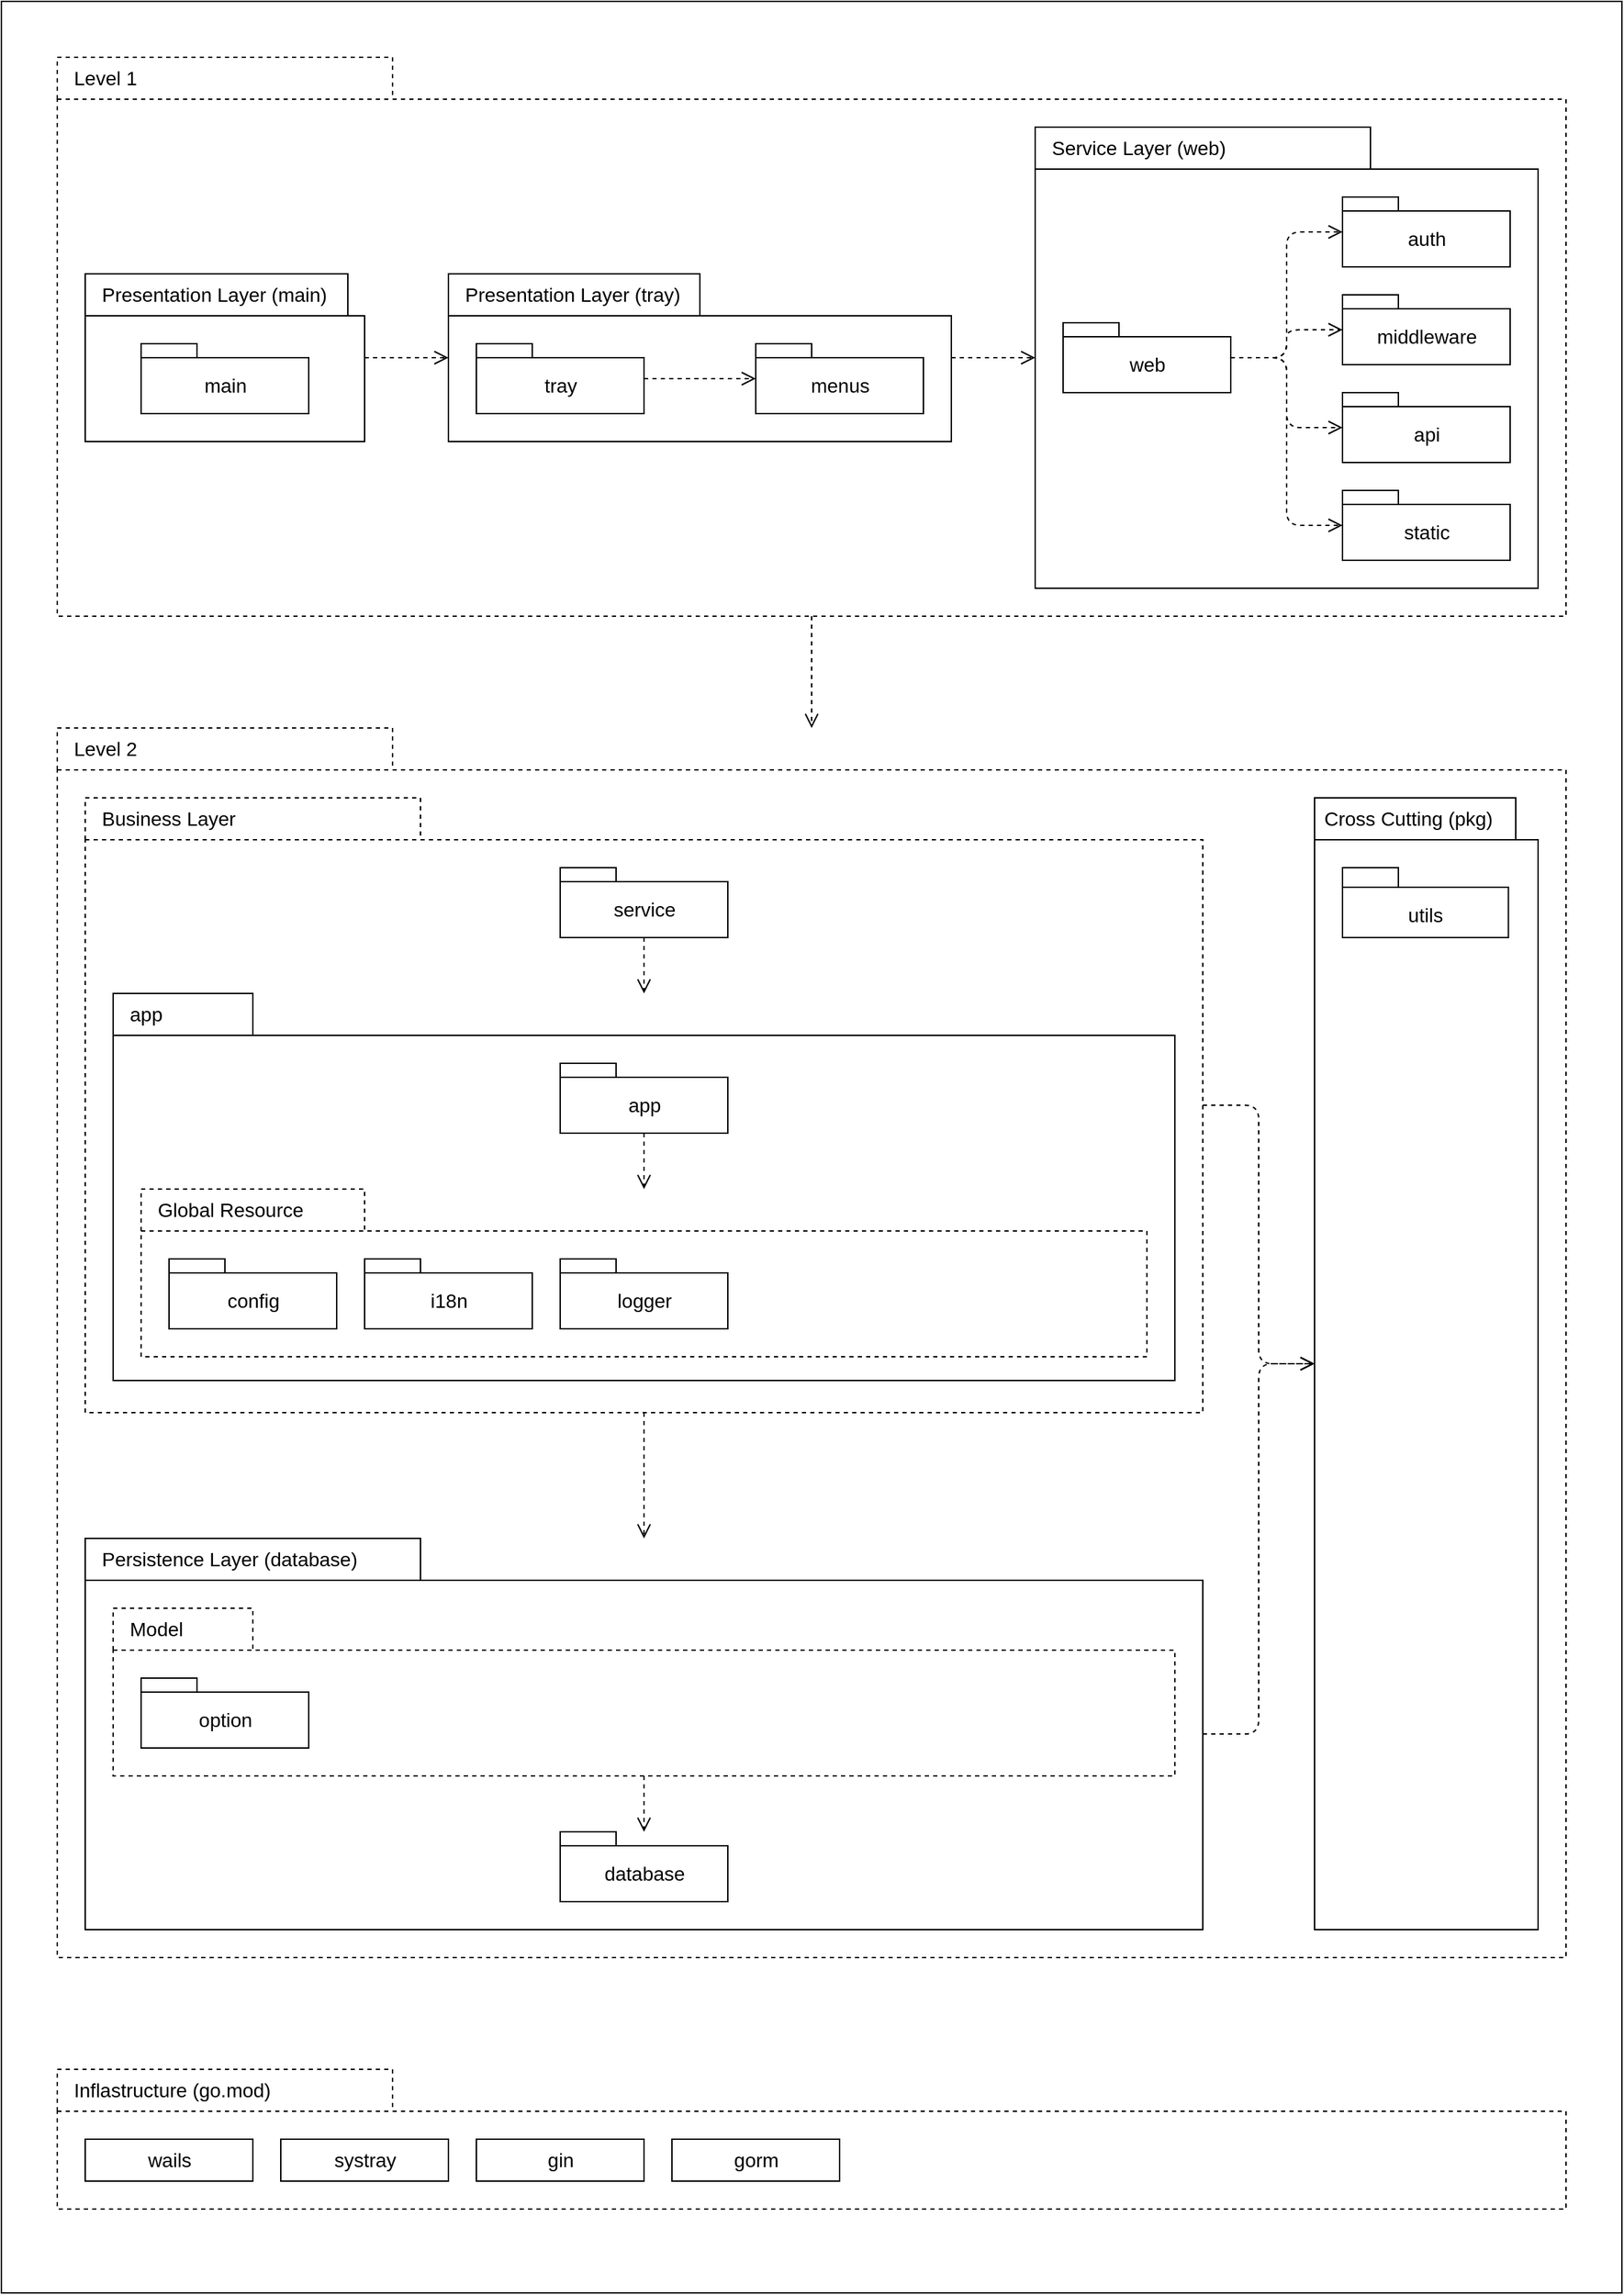 <mxfile>
    <diagram id="QIXIpxR2NynCGuRGuRHA" name="第 1 页">
        <mxGraphModel dx="1224" dy="712" grid="1" gridSize="10" guides="1" tooltips="1" connect="1" arrows="1" fold="1" page="1" pageScale="1" pageWidth="1169" pageHeight="1654" background="none" math="0" shadow="0">
            <root>
                <mxCell id="0"/>
                <mxCell id="1" parent="0"/>
                <mxCell id="184" value="" style="whiteSpace=wrap;html=1;strokeColor=default;rounded=0;" vertex="1" parent="1">
                    <mxGeometry width="1160" height="1640" as="geometry"/>
                </mxCell>
                <mxCell id="22" value="&lt;span style=&quot;&quot;&gt;Inflastructure (go.mod)&lt;/span&gt;" style="shape=folder;fontStyle=0;tabWidth=240;tabHeight=30;tabPosition=left;html=1;boundedLbl=1;labelInHeader=1;container=1;collapsible=0;recursiveResize=0;fontSize=14;align=left;spacingLeft=10;dashed=1;" parent="1" vertex="1">
                    <mxGeometry x="40" y="1480" width="1080" height="100" as="geometry"/>
                </mxCell>
                <mxCell id="23" value="wails" style="html=1;fontSize=14;fontStyle=0" parent="22" vertex="1">
                    <mxGeometry width="120" height="30" relative="1" as="geometry">
                        <mxPoint x="20" y="50" as="offset"/>
                    </mxGeometry>
                </mxCell>
                <mxCell id="59" value="systray" style="html=1;fontSize=14;fontStyle=0" parent="22" vertex="1">
                    <mxGeometry x="160" y="50" width="120" height="30" as="geometry"/>
                </mxCell>
                <mxCell id="77" value="gin" style="html=1;fontSize=14;fontStyle=0" parent="22" vertex="1">
                    <mxGeometry x="300" y="50" width="120" height="30" as="geometry"/>
                </mxCell>
                <mxCell id="78" value="gorm" style="html=1;fontSize=14;fontStyle=0" parent="22" vertex="1">
                    <mxGeometry x="440" y="50" width="120" height="30" as="geometry"/>
                </mxCell>
                <mxCell id="170" value="&lt;span&gt;Level 1&lt;/span&gt;" style="shape=folder;fontStyle=0;tabWidth=240;tabHeight=30;tabPosition=left;html=1;boundedLbl=1;labelInHeader=1;container=1;collapsible=0;recursiveResize=0;fontSize=14;align=left;spacingLeft=10;dashed=1;" parent="1" vertex="1">
                    <mxGeometry x="40" y="40" width="1080" height="400" as="geometry"/>
                </mxCell>
                <mxCell id="107" value="&lt;span style=&quot;&quot;&gt;Service Layer (web)&lt;/span&gt;" style="shape=folder;fontStyle=0;tabWidth=240;tabHeight=30;tabPosition=left;html=1;boundedLbl=1;labelInHeader=1;container=1;collapsible=0;recursiveResize=0;fontSize=14;align=left;spacingLeft=10;" parent="170" vertex="1">
                    <mxGeometry x="700" y="50" width="360" height="330" as="geometry"/>
                </mxCell>
                <mxCell id="108" value="&lt;font style=&quot;font-size: 14px;&quot;&gt;auth&lt;/font&gt;" style="shape=folder;fontStyle=0;tabWidth=40;tabHeight=10;tabPosition=left;html=1;boundedLbl=1;fontSize=12;" parent="107" vertex="1">
                    <mxGeometry x="220" y="50" width="120" height="50" as="geometry"/>
                </mxCell>
                <mxCell id="109" style="edgeStyle=elbowEdgeStyle;html=1;fontSize=12;dashed=1;endArrow=open;endFill=0;endSize=8;fontStyle=0" parent="107" source="110" target="108" edge="1">
                    <mxGeometry relative="1" as="geometry"/>
                </mxCell>
                <mxCell id="124" style="edgeStyle=elbowEdgeStyle;html=1;dashed=1;fontSize=14;endArrow=open;endFill=0;endSize=8;fontStyle=0" parent="107" source="110" target="120" edge="1">
                    <mxGeometry relative="1" as="geometry"/>
                </mxCell>
                <mxCell id="125" style="edgeStyle=elbowEdgeStyle;html=1;dashed=1;fontSize=14;endArrow=open;endFill=0;endSize=8;fontStyle=0" parent="107" source="110" target="121" edge="1">
                    <mxGeometry relative="1" as="geometry"/>
                </mxCell>
                <mxCell id="126" style="edgeStyle=elbowEdgeStyle;html=1;dashed=1;fontSize=14;endArrow=open;endFill=0;endSize=8;fontStyle=0" parent="107" source="110" target="122" edge="1">
                    <mxGeometry relative="1" as="geometry"/>
                </mxCell>
                <mxCell id="110" value="&lt;font style=&quot;font-size: 14px;&quot;&gt;web&lt;/font&gt;" style="shape=folder;fontStyle=0;tabWidth=40;tabHeight=10;tabPosition=left;html=1;boundedLbl=1;fontSize=12;" parent="107" vertex="1">
                    <mxGeometry x="20" y="140" width="120" height="50" as="geometry"/>
                </mxCell>
                <mxCell id="120" value="&lt;font style=&quot;font-size: 14px;&quot;&gt;middleware&lt;/font&gt;" style="shape=folder;fontStyle=0;tabWidth=40;tabHeight=10;tabPosition=left;html=1;boundedLbl=1;fontSize=12;" parent="107" vertex="1">
                    <mxGeometry x="220" y="120" width="120" height="50" as="geometry"/>
                </mxCell>
                <mxCell id="121" value="&lt;font style=&quot;font-size: 14px;&quot;&gt;api&lt;/font&gt;" style="shape=folder;fontStyle=0;tabWidth=40;tabHeight=10;tabPosition=left;html=1;boundedLbl=1;fontSize=12;" parent="107" vertex="1">
                    <mxGeometry x="220" y="190" width="120" height="50" as="geometry"/>
                </mxCell>
                <mxCell id="122" value="&lt;font style=&quot;font-size: 14px;&quot;&gt;static&lt;/font&gt;" style="shape=folder;fontStyle=0;tabWidth=40;tabHeight=10;tabPosition=left;html=1;boundedLbl=1;fontSize=12;" parent="107" vertex="1">
                    <mxGeometry x="220" y="260" width="120" height="50" as="geometry"/>
                </mxCell>
                <mxCell id="111" value="&lt;span style=&quot;&quot;&gt;Presentation Layer (main)&lt;/span&gt;" style="shape=folder;fontStyle=0;tabWidth=240;tabHeight=30;tabPosition=left;html=1;boundedLbl=1;labelInHeader=1;container=1;collapsible=0;recursiveResize=0;fontSize=14;align=left;spacingLeft=10;" parent="170" vertex="1">
                    <mxGeometry x="20" y="155" width="200" height="120" as="geometry"/>
                </mxCell>
                <mxCell id="183" value="&lt;span style=&quot;font-size: 14px&quot;&gt;main&lt;/span&gt;" style="shape=folder;fontStyle=0;tabWidth=40;tabHeight=10;tabPosition=left;html=1;boundedLbl=1;fontSize=12;" parent="111" vertex="1">
                    <mxGeometry x="40" y="50" width="120" height="50" as="geometry"/>
                </mxCell>
                <mxCell id="131" value="Presentation Layer&lt;span&gt;&amp;nbsp;(tray)&lt;/span&gt;" style="shape=folder;fontStyle=0;tabWidth=180;tabHeight=30;tabPosition=left;html=1;boundedLbl=1;labelInHeader=1;container=1;collapsible=0;recursiveResize=0;fontSize=14;align=left;spacingLeft=10;" parent="170" vertex="1">
                    <mxGeometry x="280" y="155" width="360" height="120" as="geometry"/>
                </mxCell>
                <mxCell id="133" value="&lt;span style=&quot;font-size: 14px;&quot;&gt;menus&lt;/span&gt;" style="shape=folder;fontStyle=0;tabWidth=40;tabHeight=10;tabPosition=left;html=1;boundedLbl=1;fontSize=12;" parent="131" vertex="1">
                    <mxGeometry x="220" y="50" width="120" height="50" as="geometry"/>
                </mxCell>
                <mxCell id="157" value="&lt;span style=&quot;font-size: 14px;&quot;&gt;tray&lt;/span&gt;" style="shape=folder;fontStyle=0;tabWidth=40;tabHeight=10;tabPosition=left;html=1;boundedLbl=1;fontSize=12;" parent="131" vertex="1">
                    <mxGeometry x="20" y="50" width="120" height="50" as="geometry"/>
                </mxCell>
                <mxCell id="158" style="edgeStyle=orthogonalEdgeStyle;html=1;fontSize=12;dashed=1;endArrow=open;endFill=0;endSize=8;fontStyle=0" parent="131" source="157" target="133" edge="1">
                    <mxGeometry relative="1" as="geometry">
                        <mxPoint x="90" y="-135" as="targetPoint"/>
                        <mxPoint x="90" y="-175" as="sourcePoint"/>
                    </mxGeometry>
                </mxCell>
                <mxCell id="113" style="edgeStyle=orthogonalEdgeStyle;html=1;fontSize=12;dashed=1;endArrow=open;endFill=0;endSize=8;fontStyle=0" parent="170" source="111" target="131" edge="1">
                    <mxGeometry relative="1" as="geometry">
                        <mxPoint x="440" y="220" as="targetPoint"/>
                        <mxPoint x="150" y="185" as="sourcePoint"/>
                    </mxGeometry>
                </mxCell>
                <mxCell id="160" style="edgeStyle=orthogonalEdgeStyle;html=1;fontSize=12;dashed=1;endArrow=open;endFill=0;endSize=8;fontStyle=0" parent="170" source="131" target="107" edge="1">
                    <mxGeometry relative="1" as="geometry">
                        <mxPoint x="290" y="280" as="targetPoint"/>
                        <mxPoint x="210" y="280" as="sourcePoint"/>
                    </mxGeometry>
                </mxCell>
                <mxCell id="175" value="&lt;span&gt;Level 2&lt;/span&gt;" style="shape=folder;fontStyle=0;tabWidth=240;tabHeight=30;tabPosition=left;html=1;boundedLbl=1;labelInHeader=1;container=1;collapsible=0;recursiveResize=0;fontSize=14;align=left;spacingLeft=10;dashed=1;" parent="1" vertex="1">
                    <mxGeometry x="40" y="520" width="1080" height="880" as="geometry"/>
                </mxCell>
                <mxCell id="14" value="Cross Cutting (pkg)" style="shape=folder;xSize=90;align=left;spacingLeft=4;align=left;verticalAlign=top;spacingLeft=5;spacingTop=0;tabWidth=240;tabHeight=30;tabPosition=left;html=1;strokeWidth=1;recursiveResize=0;fontSize=14;fontStyle=0" parent="175" vertex="1">
                    <mxGeometry x="900" y="50" width="160" height="810" as="geometry"/>
                </mxCell>
                <mxCell id="63" value="&lt;br&gt;utils" style="strokeColor=inherit;fillColor=inherit;gradientColor=inherit;shape=folder;spacingLeft=10;tabWidth=40;tabHeight=14;tabPosition=left;fontSize=14;html=1;whiteSpace=wrap;spacingRight=10;fontStyle=0" parent="14" vertex="1">
                    <mxGeometry x="20" y="50" width="118.75" height="50" as="geometry"/>
                </mxCell>
                <mxCell id="119" style="edgeStyle=orthogonalEdgeStyle;html=1;dashed=1;fontSize=14;endArrow=open;endFill=0;endSize=8;fontStyle=0" parent="175" source="86" target="14" edge="1">
                    <mxGeometry relative="1" as="geometry"/>
                </mxCell>
                <mxCell id="86" value="&lt;span style=&quot;&quot;&gt;Persistence Layer (database)&lt;/span&gt;" style="shape=folder;fontStyle=0;tabWidth=240;tabHeight=30;tabPosition=left;html=1;boundedLbl=1;labelInHeader=1;container=1;collapsible=0;recursiveResize=0;fontSize=14;align=left;spacingLeft=10;" parent="175" vertex="1">
                    <mxGeometry x="20" y="580" width="800" height="280" as="geometry"/>
                </mxCell>
                <mxCell id="91" value="&lt;font style=&quot;font-size: 14px;&quot;&gt;database&lt;/font&gt;" style="shape=folder;fontStyle=0;tabWidth=40;tabHeight=10;tabPosition=left;html=1;boundedLbl=1;fontSize=12;" parent="86" vertex="1">
                    <mxGeometry x="340" y="210" width="120" height="50" as="geometry"/>
                </mxCell>
                <mxCell id="93" style="edgeStyle=orthogonalEdgeStyle;html=1;fontSize=12;dashed=1;endArrow=open;endFill=0;endSize=8;fontStyle=0" parent="86" source="127" target="91" edge="1">
                    <mxGeometry relative="1" as="geometry">
                        <mxPoint x="640" y="75" as="sourcePoint"/>
                    </mxGeometry>
                </mxCell>
                <mxCell id="127" value="&lt;span style=&quot;&quot;&gt;Model&lt;/span&gt;" style="shape=folder;fontStyle=0;tabWidth=100;tabHeight=30;tabPosition=left;html=1;boundedLbl=1;labelInHeader=1;container=1;collapsible=0;recursiveResize=0;fontSize=14;align=left;spacingLeft=10;dashed=1;" parent="86" vertex="1">
                    <mxGeometry x="20" y="50" width="760" height="120" as="geometry"/>
                </mxCell>
                <mxCell id="135" value="&lt;span style=&quot;font-size: 14px;&quot;&gt;option&lt;/span&gt;" style="shape=folder;fontStyle=0;tabWidth=40;tabHeight=10;tabPosition=left;html=1;boundedLbl=1;fontSize=12;" parent="127" vertex="1">
                    <mxGeometry x="20" y="50" width="120" height="50" as="geometry"/>
                </mxCell>
                <mxCell id="105" style="edgeStyle=orthogonalEdgeStyle;html=1;dashed=1;fontSize=14;endArrow=open;endFill=0;endSize=8;fontStyle=0" parent="175" source="96" target="86" edge="1">
                    <mxGeometry relative="1" as="geometry"/>
                </mxCell>
                <mxCell id="118" style="edgeStyle=orthogonalEdgeStyle;html=1;dashed=1;fontSize=14;endArrow=open;endFill=0;endSize=8;fontStyle=0" parent="175" source="96" target="14" edge="1">
                    <mxGeometry relative="1" as="geometry"/>
                </mxCell>
                <mxCell id="96" value="&lt;span style=&quot;&quot;&gt;Business Layer&lt;/span&gt;" style="shape=folder;fontStyle=0;tabWidth=240;tabHeight=30;tabPosition=left;html=1;boundedLbl=1;labelInHeader=1;container=1;collapsible=0;recursiveResize=0;fontSize=14;align=left;spacingLeft=10;dashed=1;" parent="175" vertex="1">
                    <mxGeometry x="20" y="50" width="800" height="440" as="geometry"/>
                </mxCell>
                <mxCell id="129" value="&lt;span style=&quot;&quot;&gt;app&lt;/span&gt;" style="shape=folder;fontStyle=0;tabWidth=100;tabHeight=30;tabPosition=left;html=1;boundedLbl=1;labelInHeader=1;container=1;collapsible=0;recursiveResize=0;fontSize=14;align=left;spacingLeft=10;" parent="96" vertex="1">
                    <mxGeometry x="20" y="140" width="760" height="277" as="geometry"/>
                </mxCell>
                <mxCell id="138" value="&lt;span style=&quot;&quot;&gt;Global Resource&lt;/span&gt;" style="shape=folder;fontStyle=0;tabWidth=160;tabHeight=30;tabPosition=left;html=1;boundedLbl=1;labelInHeader=1;container=1;collapsible=0;recursiveResize=0;fontSize=14;align=left;spacingLeft=10;dashed=1;" parent="129" vertex="1">
                    <mxGeometry x="20" y="140" width="720" height="120" as="geometry"/>
                </mxCell>
                <mxCell id="134" value="&lt;span style=&quot;font-size: 14px;&quot;&gt;config&lt;/span&gt;" style="shape=folder;fontStyle=0;tabWidth=40;tabHeight=10;tabPosition=left;html=1;boundedLbl=1;fontSize=12;" parent="138" vertex="1">
                    <mxGeometry x="20" y="50" width="120" height="50" as="geometry"/>
                </mxCell>
                <mxCell id="140" value="&lt;span style=&quot;font-size: 14px;&quot;&gt;i18n&lt;/span&gt;" style="shape=folder;fontStyle=0;tabWidth=40;tabHeight=10;tabPosition=left;html=1;boundedLbl=1;fontSize=12;" parent="138" vertex="1">
                    <mxGeometry x="160" y="50" width="120" height="50" as="geometry"/>
                </mxCell>
                <mxCell id="141" value="&lt;span style=&quot;font-size: 14px;&quot;&gt;logger&lt;/span&gt;" style="shape=folder;fontStyle=0;tabWidth=40;tabHeight=10;tabPosition=left;html=1;boundedLbl=1;fontSize=12;" parent="138" vertex="1">
                    <mxGeometry x="300" y="50" width="120" height="50" as="geometry"/>
                </mxCell>
                <mxCell id="99" value="&lt;font style=&quot;font-size: 14px;&quot;&gt;app&lt;/font&gt;" style="shape=folder;fontStyle=0;tabWidth=40;tabHeight=10;tabPosition=left;html=1;boundedLbl=1;fontSize=12;" parent="129" vertex="1">
                    <mxGeometry x="320" y="50" width="120" height="50" as="geometry"/>
                </mxCell>
                <mxCell id="142" style="edgeStyle=orthogonalEdgeStyle;html=1;fontSize=12;dashed=1;endArrow=open;endFill=0;endSize=8;fontStyle=0" parent="129" source="99" target="138" edge="1">
                    <mxGeometry relative="1" as="geometry">
                        <mxPoint x="530" y="740" as="sourcePoint"/>
                        <mxPoint x="530" y="780" as="targetPoint"/>
                    </mxGeometry>
                </mxCell>
                <mxCell id="145" style="edgeStyle=orthogonalEdgeStyle;html=1;fontSize=12;dashed=1;endArrow=open;endFill=0;endSize=8;fontStyle=0" parent="96" source="148" target="129" edge="1">
                    <mxGeometry relative="1" as="geometry">
                        <mxPoint x="540" y="150" as="sourcePoint"/>
                        <mxPoint x="550" y="390" as="targetPoint"/>
                    </mxGeometry>
                </mxCell>
                <mxCell id="148" value="&lt;font style=&quot;font-size: 14px;&quot;&gt;service&lt;/font&gt;" style="shape=folder;fontStyle=0;tabWidth=40;tabHeight=10;tabPosition=left;html=1;boundedLbl=1;fontSize=12;" parent="96" vertex="1">
                    <mxGeometry x="340" y="50" width="120" height="50" as="geometry"/>
                </mxCell>
                <mxCell id="180" style="html=1;fontSize=12;dashed=1;endArrow=open;endFill=0;endSize=8;fontStyle=0;edgeStyle=orthogonalEdgeStyle;" parent="1" source="170" target="175" edge="1">
                    <mxGeometry relative="1" as="geometry">
                        <mxPoint x="470" y="760" as="sourcePoint"/>
                        <mxPoint x="470" y="800" as="targetPoint"/>
                    </mxGeometry>
                </mxCell>
            </root>
        </mxGraphModel>
    </diagram>
</mxfile>
